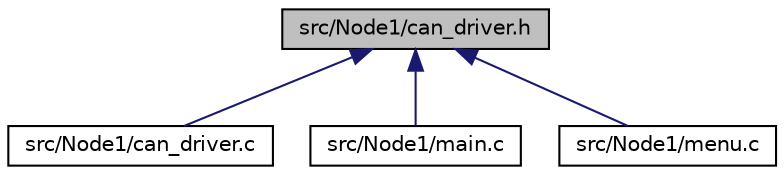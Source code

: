 digraph "src/Node1/can_driver.h"
{
  edge [fontname="Helvetica",fontsize="10",labelfontname="Helvetica",labelfontsize="10"];
  node [fontname="Helvetica",fontsize="10",shape=record];
  Node1 [label="src/Node1/can_driver.h",height=0.2,width=0.4,color="black", fillcolor="grey75", style="filled", fontcolor="black"];
  Node1 -> Node2 [dir="back",color="midnightblue",fontsize="10",style="solid"];
  Node2 [label="src/Node1/can_driver.c",height=0.2,width=0.4,color="black", fillcolor="white", style="filled",URL="$Node1_2can__driver_8c.html"];
  Node1 -> Node3 [dir="back",color="midnightblue",fontsize="10",style="solid"];
  Node3 [label="src/Node1/main.c",height=0.2,width=0.4,color="black", fillcolor="white", style="filled",URL="$Node1_2main_8c.html"];
  Node1 -> Node4 [dir="back",color="midnightblue",fontsize="10",style="solid"];
  Node4 [label="src/Node1/menu.c",height=0.2,width=0.4,color="black", fillcolor="white", style="filled",URL="$menu_8c.html"];
}
